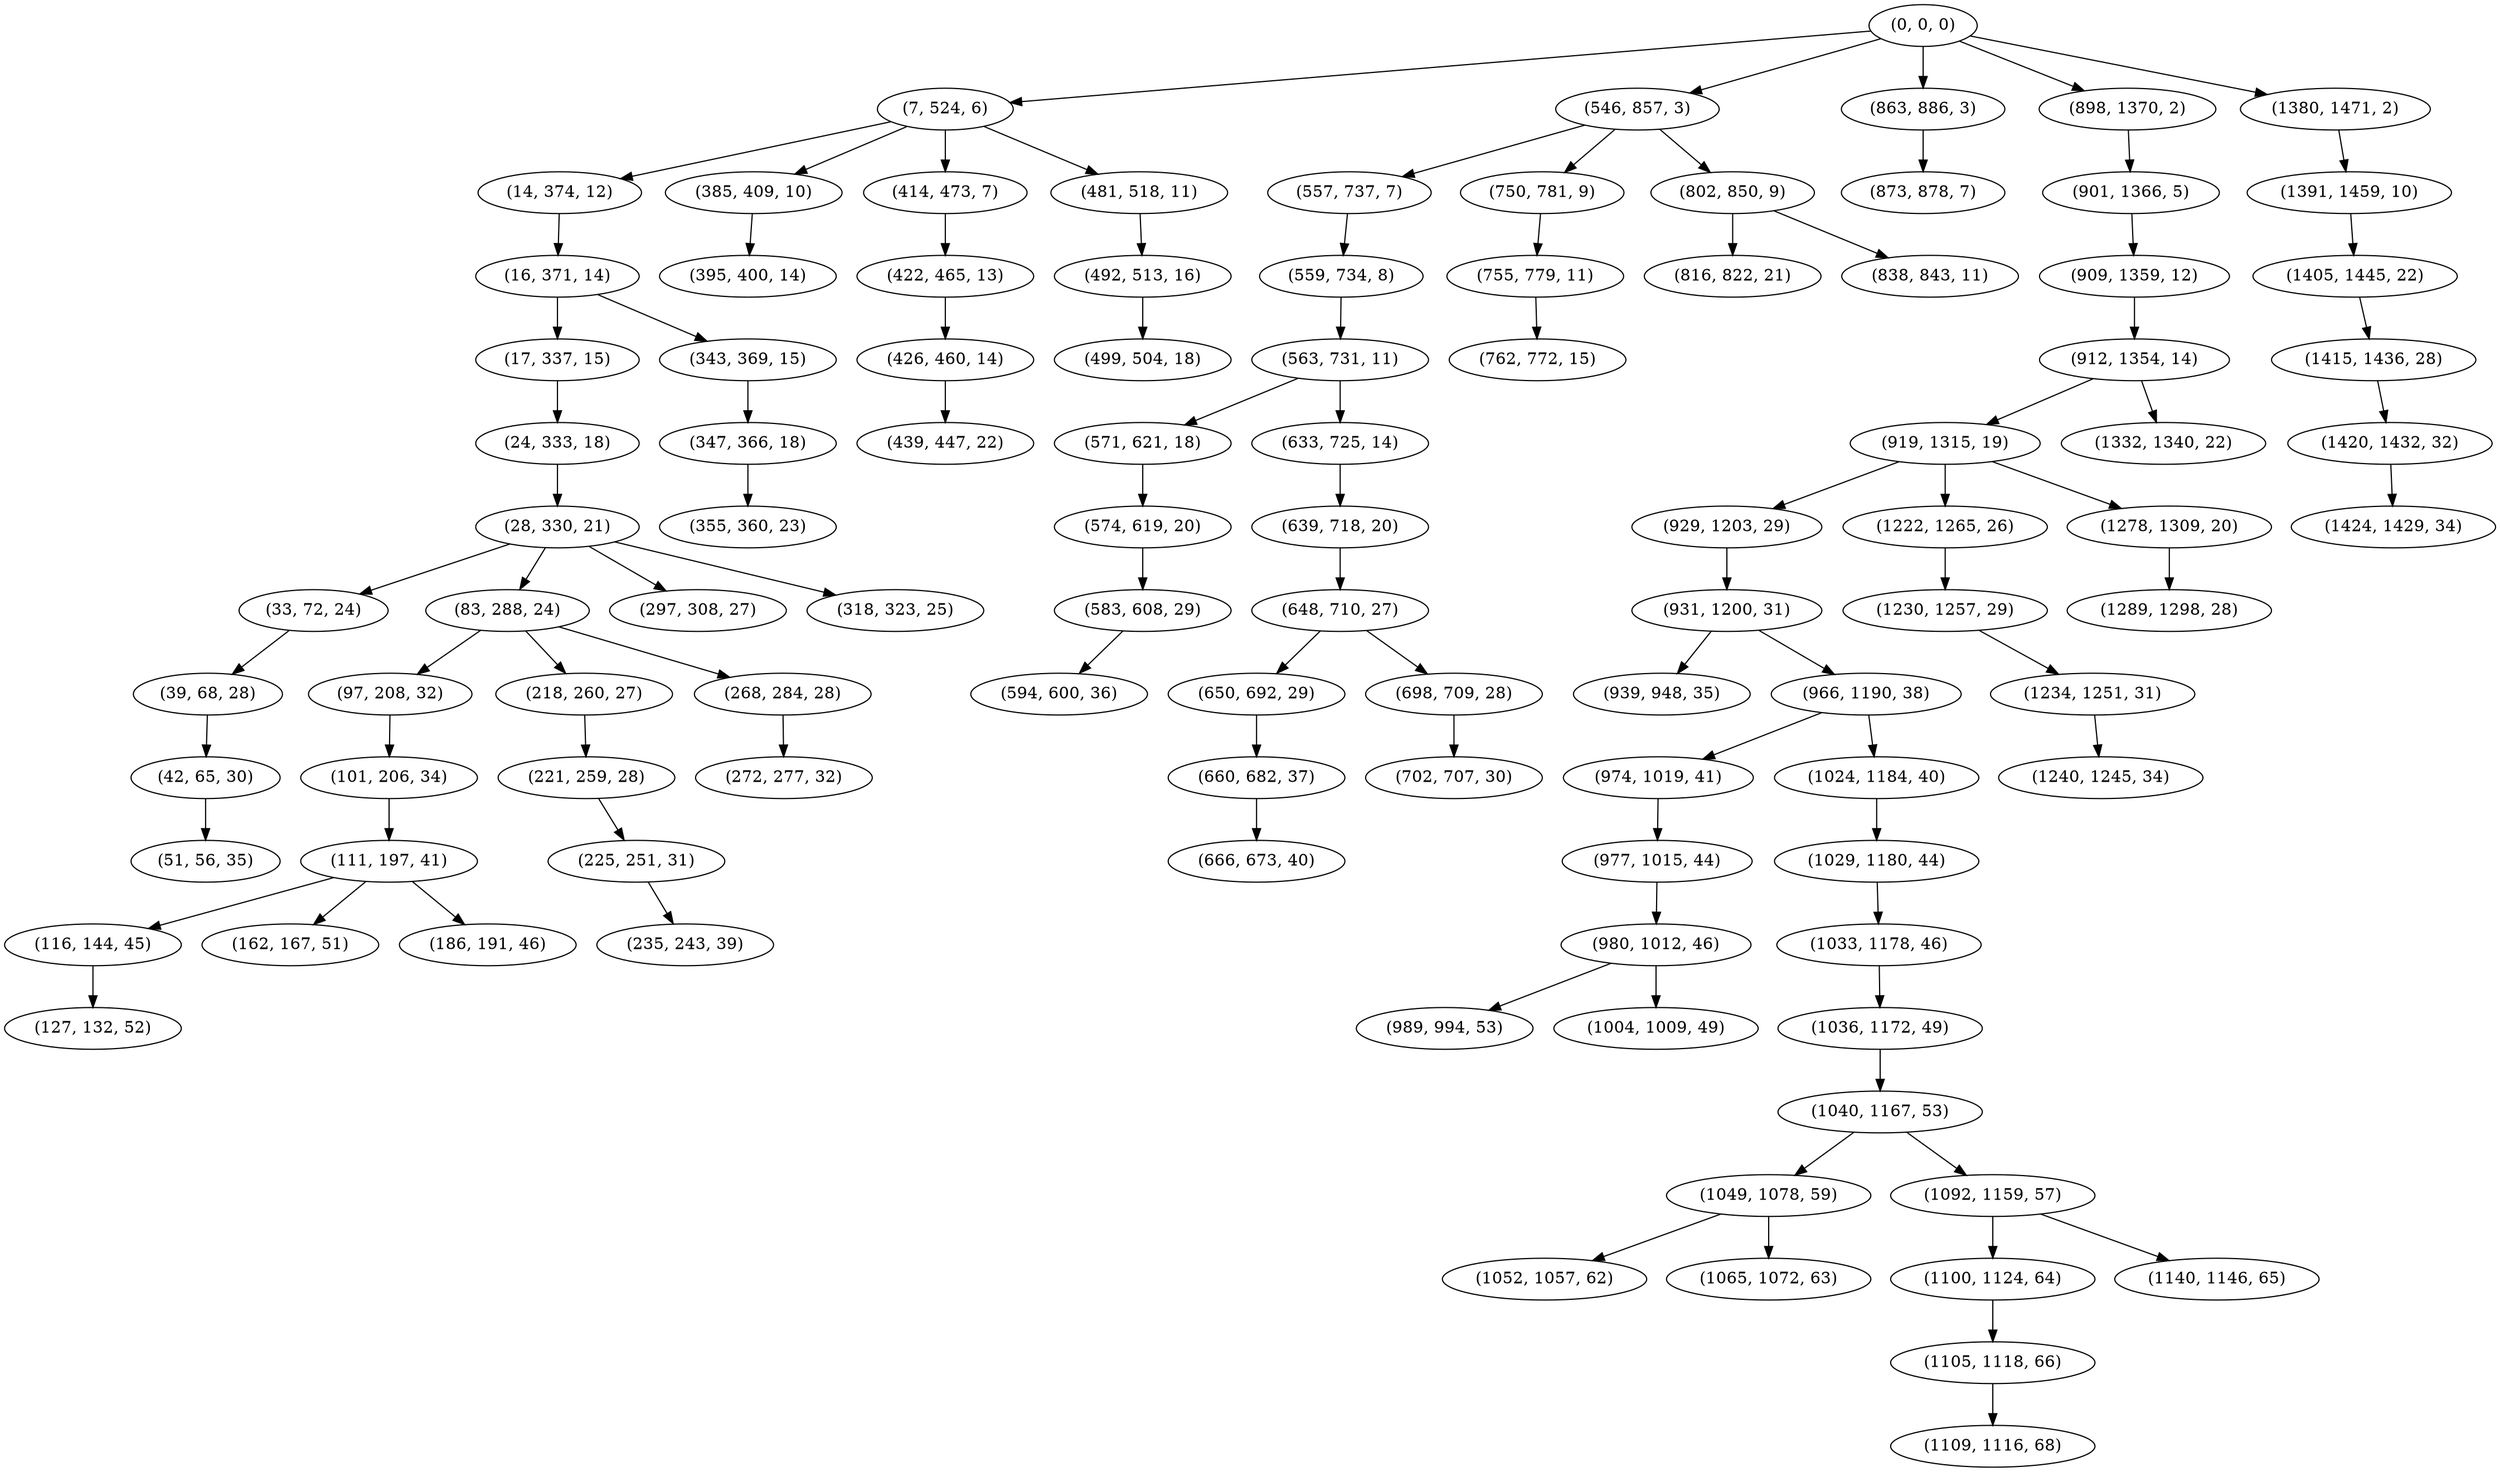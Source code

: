 digraph tree {
    "(0, 0, 0)";
    "(7, 524, 6)";
    "(14, 374, 12)";
    "(16, 371, 14)";
    "(17, 337, 15)";
    "(24, 333, 18)";
    "(28, 330, 21)";
    "(33, 72, 24)";
    "(39, 68, 28)";
    "(42, 65, 30)";
    "(51, 56, 35)";
    "(83, 288, 24)";
    "(97, 208, 32)";
    "(101, 206, 34)";
    "(111, 197, 41)";
    "(116, 144, 45)";
    "(127, 132, 52)";
    "(162, 167, 51)";
    "(186, 191, 46)";
    "(218, 260, 27)";
    "(221, 259, 28)";
    "(225, 251, 31)";
    "(235, 243, 39)";
    "(268, 284, 28)";
    "(272, 277, 32)";
    "(297, 308, 27)";
    "(318, 323, 25)";
    "(343, 369, 15)";
    "(347, 366, 18)";
    "(355, 360, 23)";
    "(385, 409, 10)";
    "(395, 400, 14)";
    "(414, 473, 7)";
    "(422, 465, 13)";
    "(426, 460, 14)";
    "(439, 447, 22)";
    "(481, 518, 11)";
    "(492, 513, 16)";
    "(499, 504, 18)";
    "(546, 857, 3)";
    "(557, 737, 7)";
    "(559, 734, 8)";
    "(563, 731, 11)";
    "(571, 621, 18)";
    "(574, 619, 20)";
    "(583, 608, 29)";
    "(594, 600, 36)";
    "(633, 725, 14)";
    "(639, 718, 20)";
    "(648, 710, 27)";
    "(650, 692, 29)";
    "(660, 682, 37)";
    "(666, 673, 40)";
    "(698, 709, 28)";
    "(702, 707, 30)";
    "(750, 781, 9)";
    "(755, 779, 11)";
    "(762, 772, 15)";
    "(802, 850, 9)";
    "(816, 822, 21)";
    "(838, 843, 11)";
    "(863, 886, 3)";
    "(873, 878, 7)";
    "(898, 1370, 2)";
    "(901, 1366, 5)";
    "(909, 1359, 12)";
    "(912, 1354, 14)";
    "(919, 1315, 19)";
    "(929, 1203, 29)";
    "(931, 1200, 31)";
    "(939, 948, 35)";
    "(966, 1190, 38)";
    "(974, 1019, 41)";
    "(977, 1015, 44)";
    "(980, 1012, 46)";
    "(989, 994, 53)";
    "(1004, 1009, 49)";
    "(1024, 1184, 40)";
    "(1029, 1180, 44)";
    "(1033, 1178, 46)";
    "(1036, 1172, 49)";
    "(1040, 1167, 53)";
    "(1049, 1078, 59)";
    "(1052, 1057, 62)";
    "(1065, 1072, 63)";
    "(1092, 1159, 57)";
    "(1100, 1124, 64)";
    "(1105, 1118, 66)";
    "(1109, 1116, 68)";
    "(1140, 1146, 65)";
    "(1222, 1265, 26)";
    "(1230, 1257, 29)";
    "(1234, 1251, 31)";
    "(1240, 1245, 34)";
    "(1278, 1309, 20)";
    "(1289, 1298, 28)";
    "(1332, 1340, 22)";
    "(1380, 1471, 2)";
    "(1391, 1459, 10)";
    "(1405, 1445, 22)";
    "(1415, 1436, 28)";
    "(1420, 1432, 32)";
    "(1424, 1429, 34)";
    "(0, 0, 0)" -> "(7, 524, 6)";
    "(0, 0, 0)" -> "(546, 857, 3)";
    "(0, 0, 0)" -> "(863, 886, 3)";
    "(0, 0, 0)" -> "(898, 1370, 2)";
    "(0, 0, 0)" -> "(1380, 1471, 2)";
    "(7, 524, 6)" -> "(14, 374, 12)";
    "(7, 524, 6)" -> "(385, 409, 10)";
    "(7, 524, 6)" -> "(414, 473, 7)";
    "(7, 524, 6)" -> "(481, 518, 11)";
    "(14, 374, 12)" -> "(16, 371, 14)";
    "(16, 371, 14)" -> "(17, 337, 15)";
    "(16, 371, 14)" -> "(343, 369, 15)";
    "(17, 337, 15)" -> "(24, 333, 18)";
    "(24, 333, 18)" -> "(28, 330, 21)";
    "(28, 330, 21)" -> "(33, 72, 24)";
    "(28, 330, 21)" -> "(83, 288, 24)";
    "(28, 330, 21)" -> "(297, 308, 27)";
    "(28, 330, 21)" -> "(318, 323, 25)";
    "(33, 72, 24)" -> "(39, 68, 28)";
    "(39, 68, 28)" -> "(42, 65, 30)";
    "(42, 65, 30)" -> "(51, 56, 35)";
    "(83, 288, 24)" -> "(97, 208, 32)";
    "(83, 288, 24)" -> "(218, 260, 27)";
    "(83, 288, 24)" -> "(268, 284, 28)";
    "(97, 208, 32)" -> "(101, 206, 34)";
    "(101, 206, 34)" -> "(111, 197, 41)";
    "(111, 197, 41)" -> "(116, 144, 45)";
    "(111, 197, 41)" -> "(162, 167, 51)";
    "(111, 197, 41)" -> "(186, 191, 46)";
    "(116, 144, 45)" -> "(127, 132, 52)";
    "(218, 260, 27)" -> "(221, 259, 28)";
    "(221, 259, 28)" -> "(225, 251, 31)";
    "(225, 251, 31)" -> "(235, 243, 39)";
    "(268, 284, 28)" -> "(272, 277, 32)";
    "(343, 369, 15)" -> "(347, 366, 18)";
    "(347, 366, 18)" -> "(355, 360, 23)";
    "(385, 409, 10)" -> "(395, 400, 14)";
    "(414, 473, 7)" -> "(422, 465, 13)";
    "(422, 465, 13)" -> "(426, 460, 14)";
    "(426, 460, 14)" -> "(439, 447, 22)";
    "(481, 518, 11)" -> "(492, 513, 16)";
    "(492, 513, 16)" -> "(499, 504, 18)";
    "(546, 857, 3)" -> "(557, 737, 7)";
    "(546, 857, 3)" -> "(750, 781, 9)";
    "(546, 857, 3)" -> "(802, 850, 9)";
    "(557, 737, 7)" -> "(559, 734, 8)";
    "(559, 734, 8)" -> "(563, 731, 11)";
    "(563, 731, 11)" -> "(571, 621, 18)";
    "(563, 731, 11)" -> "(633, 725, 14)";
    "(571, 621, 18)" -> "(574, 619, 20)";
    "(574, 619, 20)" -> "(583, 608, 29)";
    "(583, 608, 29)" -> "(594, 600, 36)";
    "(633, 725, 14)" -> "(639, 718, 20)";
    "(639, 718, 20)" -> "(648, 710, 27)";
    "(648, 710, 27)" -> "(650, 692, 29)";
    "(648, 710, 27)" -> "(698, 709, 28)";
    "(650, 692, 29)" -> "(660, 682, 37)";
    "(660, 682, 37)" -> "(666, 673, 40)";
    "(698, 709, 28)" -> "(702, 707, 30)";
    "(750, 781, 9)" -> "(755, 779, 11)";
    "(755, 779, 11)" -> "(762, 772, 15)";
    "(802, 850, 9)" -> "(816, 822, 21)";
    "(802, 850, 9)" -> "(838, 843, 11)";
    "(863, 886, 3)" -> "(873, 878, 7)";
    "(898, 1370, 2)" -> "(901, 1366, 5)";
    "(901, 1366, 5)" -> "(909, 1359, 12)";
    "(909, 1359, 12)" -> "(912, 1354, 14)";
    "(912, 1354, 14)" -> "(919, 1315, 19)";
    "(912, 1354, 14)" -> "(1332, 1340, 22)";
    "(919, 1315, 19)" -> "(929, 1203, 29)";
    "(919, 1315, 19)" -> "(1222, 1265, 26)";
    "(919, 1315, 19)" -> "(1278, 1309, 20)";
    "(929, 1203, 29)" -> "(931, 1200, 31)";
    "(931, 1200, 31)" -> "(939, 948, 35)";
    "(931, 1200, 31)" -> "(966, 1190, 38)";
    "(966, 1190, 38)" -> "(974, 1019, 41)";
    "(966, 1190, 38)" -> "(1024, 1184, 40)";
    "(974, 1019, 41)" -> "(977, 1015, 44)";
    "(977, 1015, 44)" -> "(980, 1012, 46)";
    "(980, 1012, 46)" -> "(989, 994, 53)";
    "(980, 1012, 46)" -> "(1004, 1009, 49)";
    "(1024, 1184, 40)" -> "(1029, 1180, 44)";
    "(1029, 1180, 44)" -> "(1033, 1178, 46)";
    "(1033, 1178, 46)" -> "(1036, 1172, 49)";
    "(1036, 1172, 49)" -> "(1040, 1167, 53)";
    "(1040, 1167, 53)" -> "(1049, 1078, 59)";
    "(1040, 1167, 53)" -> "(1092, 1159, 57)";
    "(1049, 1078, 59)" -> "(1052, 1057, 62)";
    "(1049, 1078, 59)" -> "(1065, 1072, 63)";
    "(1092, 1159, 57)" -> "(1100, 1124, 64)";
    "(1092, 1159, 57)" -> "(1140, 1146, 65)";
    "(1100, 1124, 64)" -> "(1105, 1118, 66)";
    "(1105, 1118, 66)" -> "(1109, 1116, 68)";
    "(1222, 1265, 26)" -> "(1230, 1257, 29)";
    "(1230, 1257, 29)" -> "(1234, 1251, 31)";
    "(1234, 1251, 31)" -> "(1240, 1245, 34)";
    "(1278, 1309, 20)" -> "(1289, 1298, 28)";
    "(1380, 1471, 2)" -> "(1391, 1459, 10)";
    "(1391, 1459, 10)" -> "(1405, 1445, 22)";
    "(1405, 1445, 22)" -> "(1415, 1436, 28)";
    "(1415, 1436, 28)" -> "(1420, 1432, 32)";
    "(1420, 1432, 32)" -> "(1424, 1429, 34)";
}
